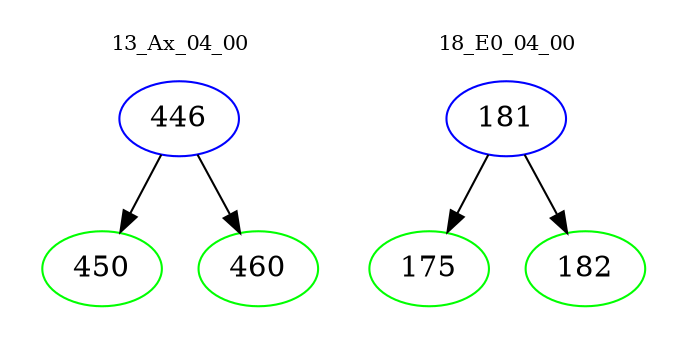digraph{
subgraph cluster_0 {
color = white
label = "13_Ax_04_00";
fontsize=10;
T0_446 [label="446", color="blue"]
T0_446 -> T0_450 [color="black"]
T0_450 [label="450", color="green"]
T0_446 -> T0_460 [color="black"]
T0_460 [label="460", color="green"]
}
subgraph cluster_1 {
color = white
label = "18_E0_04_00";
fontsize=10;
T1_181 [label="181", color="blue"]
T1_181 -> T1_175 [color="black"]
T1_175 [label="175", color="green"]
T1_181 -> T1_182 [color="black"]
T1_182 [label="182", color="green"]
}
}
